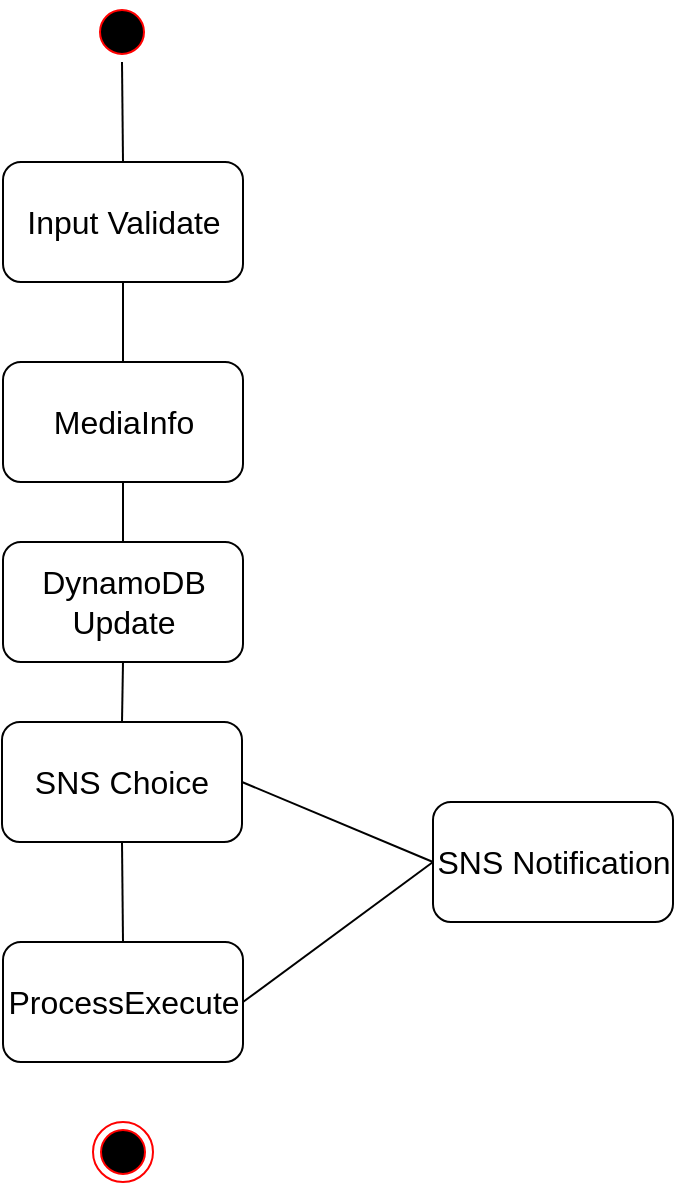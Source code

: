 <mxfile version="22.1.11" type="github">
  <diagram name="Page-1" id="e7e014a7-5840-1c2e-5031-d8a46d1fe8dd">
    <mxGraphModel dx="560" dy="1483" grid="1" gridSize="10" guides="1" tooltips="1" connect="1" arrows="1" fold="1" page="1" pageScale="1" pageWidth="1169" pageHeight="826" background="none" math="0" shadow="0">
      <root>
        <mxCell id="0" />
        <mxCell id="1" parent="0" />
        <mxCell id="SQg0XDpjlxG6kFOg6IQ--44" value="Input Validate" style="rounded=1;whiteSpace=wrap;html=1;fontSize=16;" vertex="1" parent="1">
          <mxGeometry x="150.5" y="-590" width="120" height="60" as="geometry" />
        </mxCell>
        <mxCell id="SQg0XDpjlxG6kFOg6IQ--45" value="MediaInfo" style="rounded=1;whiteSpace=wrap;html=1;fontSize=16;" vertex="1" parent="1">
          <mxGeometry x="150.5" y="-490" width="120" height="60" as="geometry" />
        </mxCell>
        <mxCell id="SQg0XDpjlxG6kFOg6IQ--46" value="DynamoDB Update" style="rounded=1;whiteSpace=wrap;html=1;fontSize=16;" vertex="1" parent="1">
          <mxGeometry x="150.5" y="-400" width="120" height="60" as="geometry" />
        </mxCell>
        <mxCell id="SQg0XDpjlxG6kFOg6IQ--47" value="SNS Choice" style="rounded=1;whiteSpace=wrap;html=1;fontSize=16;" vertex="1" parent="1">
          <mxGeometry x="150" y="-310" width="120" height="60" as="geometry" />
        </mxCell>
        <mxCell id="SQg0XDpjlxG6kFOg6IQ--48" value="SNS Notification" style="rounded=1;whiteSpace=wrap;html=1;fontSize=16;" vertex="1" parent="1">
          <mxGeometry x="365.5" y="-270" width="120" height="60" as="geometry" />
        </mxCell>
        <mxCell id="SQg0XDpjlxG6kFOg6IQ--49" value="ProcessExecute" style="rounded=1;whiteSpace=wrap;html=1;fontSize=16;" vertex="1" parent="1">
          <mxGeometry x="150.5" y="-200" width="120" height="60" as="geometry" />
        </mxCell>
        <mxCell id="SQg0XDpjlxG6kFOg6IQ--56" value="" style="ellipse;shape=endState;fillColor=#000000;strokeColor=#ff0000" vertex="1" parent="1">
          <mxGeometry x="195.5" y="-110" width="30" height="30" as="geometry" />
        </mxCell>
        <mxCell id="SQg0XDpjlxG6kFOg6IQ--57" value="" style="endArrow=none;html=1;rounded=0;fontSize=12;startSize=8;endSize=8;curved=1;entryX=0.5;entryY=1;entryDx=0;entryDy=0;exitX=0.5;exitY=0;exitDx=0;exitDy=0;" edge="1" parent="1" source="SQg0XDpjlxG6kFOg6IQ--45" target="SQg0XDpjlxG6kFOg6IQ--44">
          <mxGeometry width="50" height="50" relative="1" as="geometry">
            <mxPoint x="245.5" y="-400" as="sourcePoint" />
            <mxPoint x="295.5" y="-450" as="targetPoint" />
          </mxGeometry>
        </mxCell>
        <mxCell id="SQg0XDpjlxG6kFOg6IQ--58" value="" style="endArrow=none;html=1;rounded=0;fontSize=12;startSize=8;endSize=8;curved=1;entryX=0.5;entryY=1;entryDx=0;entryDy=0;" edge="1" parent="1" source="SQg0XDpjlxG6kFOg6IQ--46" target="SQg0XDpjlxG6kFOg6IQ--45">
          <mxGeometry width="50" height="50" relative="1" as="geometry">
            <mxPoint x="245.5" y="-400" as="sourcePoint" />
            <mxPoint x="295.5" y="-450" as="targetPoint" />
          </mxGeometry>
        </mxCell>
        <mxCell id="SQg0XDpjlxG6kFOg6IQ--59" value="" style="endArrow=none;html=1;rounded=0;fontSize=12;startSize=8;endSize=8;curved=1;entryX=0.5;entryY=1;entryDx=0;entryDy=0;exitX=0.5;exitY=0;exitDx=0;exitDy=0;" edge="1" parent="1" source="SQg0XDpjlxG6kFOg6IQ--47" target="SQg0XDpjlxG6kFOg6IQ--46">
          <mxGeometry width="50" height="50" relative="1" as="geometry">
            <mxPoint x="245.5" y="-400" as="sourcePoint" />
            <mxPoint x="295.5" y="-450" as="targetPoint" />
          </mxGeometry>
        </mxCell>
        <mxCell id="SQg0XDpjlxG6kFOg6IQ--60" value="" style="endArrow=none;html=1;rounded=0;fontSize=12;startSize=8;endSize=8;curved=1;entryX=0.5;entryY=1;entryDx=0;entryDy=0;exitX=0.5;exitY=0;exitDx=0;exitDy=0;" edge="1" parent="1" source="SQg0XDpjlxG6kFOg6IQ--49" target="SQg0XDpjlxG6kFOg6IQ--47">
          <mxGeometry width="50" height="50" relative="1" as="geometry">
            <mxPoint x="245.5" y="-300" as="sourcePoint" />
            <mxPoint x="295.5" y="-350" as="targetPoint" />
          </mxGeometry>
        </mxCell>
        <mxCell id="SQg0XDpjlxG6kFOg6IQ--61" value="" style="endArrow=none;html=1;rounded=0;fontSize=12;startSize=8;endSize=8;curved=1;exitX=1;exitY=0.5;exitDx=0;exitDy=0;entryX=0;entryY=0.5;entryDx=0;entryDy=0;" edge="1" parent="1" source="SQg0XDpjlxG6kFOg6IQ--47" target="SQg0XDpjlxG6kFOg6IQ--48">
          <mxGeometry width="50" height="50" relative="1" as="geometry">
            <mxPoint x="245.5" y="-300" as="sourcePoint" />
            <mxPoint x="295.5" y="-350" as="targetPoint" />
          </mxGeometry>
        </mxCell>
        <mxCell id="SQg0XDpjlxG6kFOg6IQ--62" value="" style="endArrow=none;html=1;rounded=0;fontSize=12;startSize=8;endSize=8;curved=1;exitX=1;exitY=0.5;exitDx=0;exitDy=0;entryX=0;entryY=0.5;entryDx=0;entryDy=0;" edge="1" parent="1" source="SQg0XDpjlxG6kFOg6IQ--49" target="SQg0XDpjlxG6kFOg6IQ--48">
          <mxGeometry width="50" height="50" relative="1" as="geometry">
            <mxPoint x="245.5" y="-300" as="sourcePoint" />
            <mxPoint x="295.5" y="-350" as="targetPoint" />
          </mxGeometry>
        </mxCell>
        <mxCell id="SQg0XDpjlxG6kFOg6IQ--66" value="" style="endArrow=none;html=1;rounded=0;fontSize=12;startSize=8;endSize=8;curved=1;entryX=0.5;entryY=1;entryDx=0;entryDy=0;exitX=0.5;exitY=0;exitDx=0;exitDy=0;" edge="1" parent="1" source="SQg0XDpjlxG6kFOg6IQ--44" target="SQg0XDpjlxG6kFOg6IQ--67">
          <mxGeometry width="50" height="50" relative="1" as="geometry">
            <mxPoint x="245.5" y="-400" as="sourcePoint" />
            <mxPoint x="215.5" y="-665" as="targetPoint" />
          </mxGeometry>
        </mxCell>
        <mxCell id="SQg0XDpjlxG6kFOg6IQ--67" value="" style="ellipse;shape=startState;fillColor=#000000;strokeColor=#ff0000;" vertex="1" parent="1">
          <mxGeometry x="195" y="-670" width="30" height="30" as="geometry" />
        </mxCell>
      </root>
    </mxGraphModel>
  </diagram>
</mxfile>
